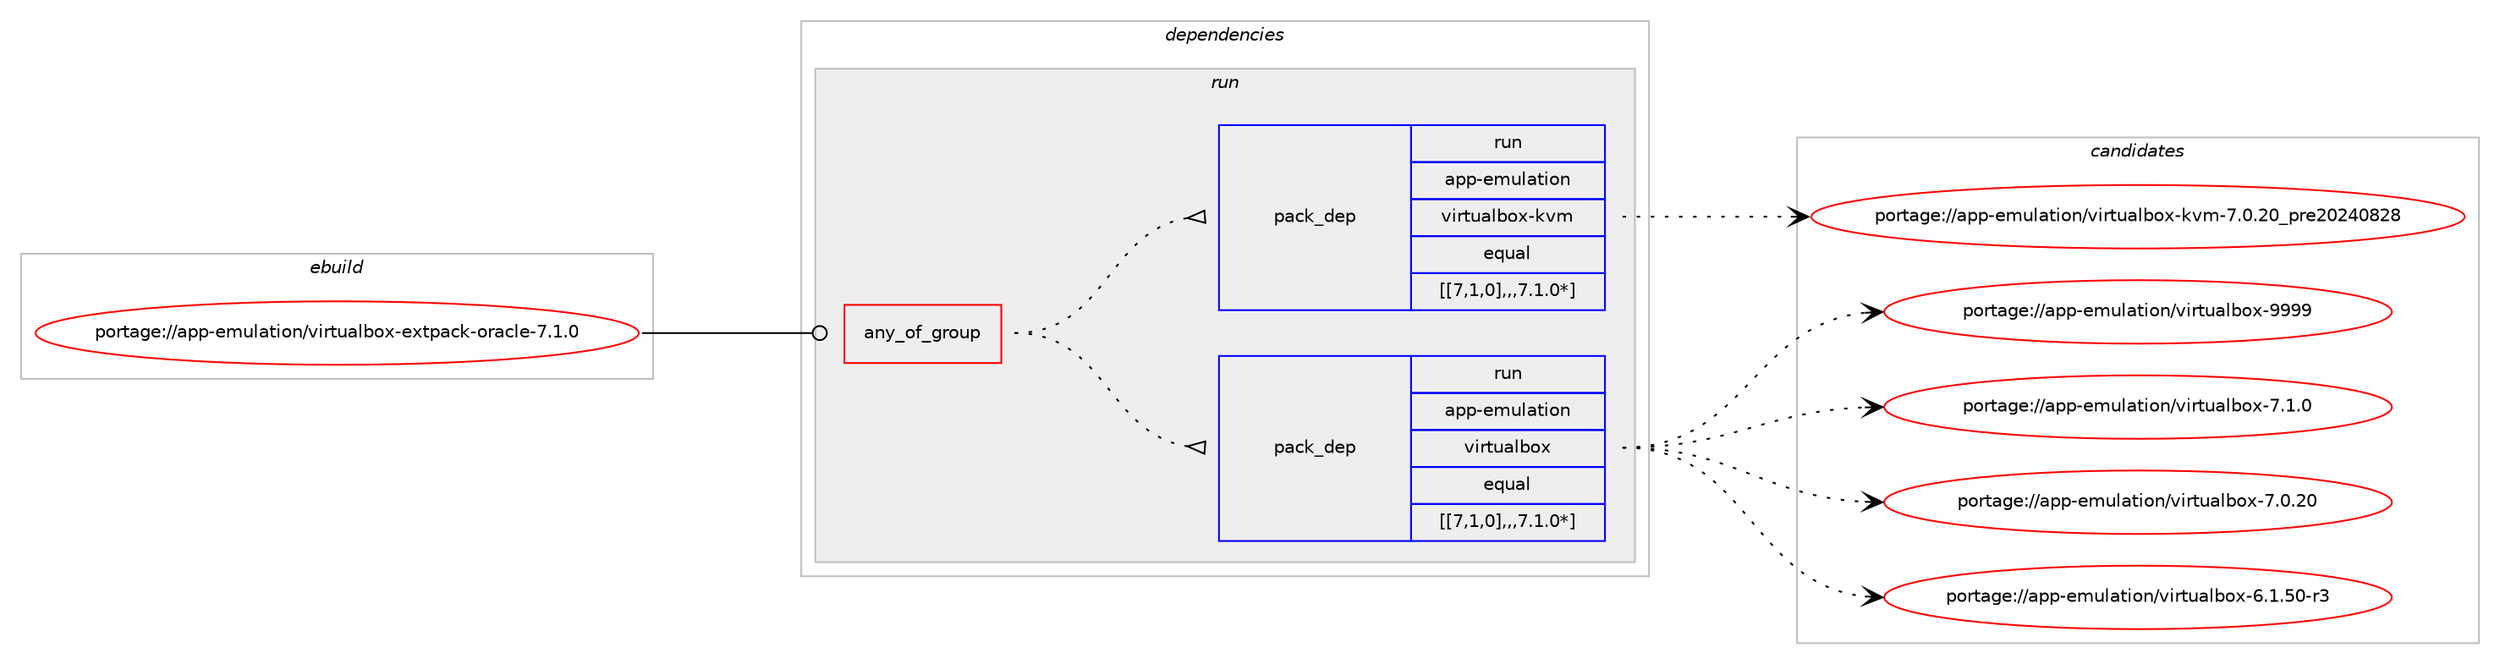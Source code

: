 digraph prolog {

# *************
# Graph options
# *************

newrank=true;
concentrate=true;
compound=true;
graph [rankdir=LR,fontname=Helvetica,fontsize=10,ranksep=1.5];#, ranksep=2.5, nodesep=0.2];
edge  [arrowhead=vee];
node  [fontname=Helvetica,fontsize=10];

# **********
# The ebuild
# **********

subgraph cluster_leftcol {
color=gray;
label=<<i>ebuild</i>>;
id [label="portage://app-emulation/virtualbox-extpack-oracle-7.1.0", color=red, width=4, href="../app-emulation/virtualbox-extpack-oracle-7.1.0.svg"];
}

# ****************
# The dependencies
# ****************

subgraph cluster_midcol {
color=gray;
label=<<i>dependencies</i>>;
subgraph cluster_compile {
fillcolor="#eeeeee";
style=filled;
label=<<i>compile</i>>;
}
subgraph cluster_compileandrun {
fillcolor="#eeeeee";
style=filled;
label=<<i>compile and run</i>>;
}
subgraph cluster_run {
fillcolor="#eeeeee";
style=filled;
label=<<i>run</i>>;
subgraph any279 {
dependency32987 [label=<<TABLE BORDER="0" CELLBORDER="1" CELLSPACING="0" CELLPADDING="4"><TR><TD CELLPADDING="10">any_of_group</TD></TR></TABLE>>, shape=none, color=red];subgraph pack23142 {
dependency32988 [label=<<TABLE BORDER="0" CELLBORDER="1" CELLSPACING="0" CELLPADDING="4" WIDTH="220"><TR><TD ROWSPAN="6" CELLPADDING="30">pack_dep</TD></TR><TR><TD WIDTH="110">run</TD></TR><TR><TD>app-emulation</TD></TR><TR><TD>virtualbox</TD></TR><TR><TD>equal</TD></TR><TR><TD>[[7,1,0],,,7.1.0*]</TD></TR></TABLE>>, shape=none, color=blue];
}
dependency32987:e -> dependency32988:w [weight=20,style="dotted",arrowhead="oinv"];
subgraph pack23143 {
dependency32989 [label=<<TABLE BORDER="0" CELLBORDER="1" CELLSPACING="0" CELLPADDING="4" WIDTH="220"><TR><TD ROWSPAN="6" CELLPADDING="30">pack_dep</TD></TR><TR><TD WIDTH="110">run</TD></TR><TR><TD>app-emulation</TD></TR><TR><TD>virtualbox-kvm</TD></TR><TR><TD>equal</TD></TR><TR><TD>[[7,1,0],,,7.1.0*]</TD></TR></TABLE>>, shape=none, color=blue];
}
dependency32987:e -> dependency32989:w [weight=20,style="dotted",arrowhead="oinv"];
}
id:e -> dependency32987:w [weight=20,style="solid",arrowhead="odot"];
}
}

# **************
# The candidates
# **************

subgraph cluster_choices {
rank=same;
color=gray;
label=<<i>candidates</i>>;

subgraph choice23142 {
color=black;
nodesep=1;
choice9711211245101109117108971161051111104711810511411611797108981111204557575757 [label="portage://app-emulation/virtualbox-9999", color=red, width=4,href="../app-emulation/virtualbox-9999.svg"];
choice971121124510110911710897116105111110471181051141161179710898111120455546494648 [label="portage://app-emulation/virtualbox-7.1.0", color=red, width=4,href="../app-emulation/virtualbox-7.1.0.svg"];
choice97112112451011091171089711610511111047118105114116117971089811112045554648465048 [label="portage://app-emulation/virtualbox-7.0.20", color=red, width=4,href="../app-emulation/virtualbox-7.0.20.svg"];
choice971121124510110911710897116105111110471181051141161179710898111120455446494653484511451 [label="portage://app-emulation/virtualbox-6.1.50-r3", color=red, width=4,href="../app-emulation/virtualbox-6.1.50-r3.svg"];
dependency32988:e -> choice9711211245101109117108971161051111104711810511411611797108981111204557575757:w [style=dotted,weight="100"];
dependency32988:e -> choice971121124510110911710897116105111110471181051141161179710898111120455546494648:w [style=dotted,weight="100"];
dependency32988:e -> choice97112112451011091171089711610511111047118105114116117971089811112045554648465048:w [style=dotted,weight="100"];
dependency32988:e -> choice971121124510110911710897116105111110471181051141161179710898111120455446494653484511451:w [style=dotted,weight="100"];
}
subgraph choice23143 {
color=black;
nodesep=1;
choice9711211245101109117108971161051111104711810511411611797108981111204510711810945554648465048951121141015048505248565056 [label="portage://app-emulation/virtualbox-kvm-7.0.20_pre20240828", color=red, width=4,href="../app-emulation/virtualbox-kvm-7.0.20_pre20240828.svg"];
dependency32989:e -> choice9711211245101109117108971161051111104711810511411611797108981111204510711810945554648465048951121141015048505248565056:w [style=dotted,weight="100"];
}
}

}
